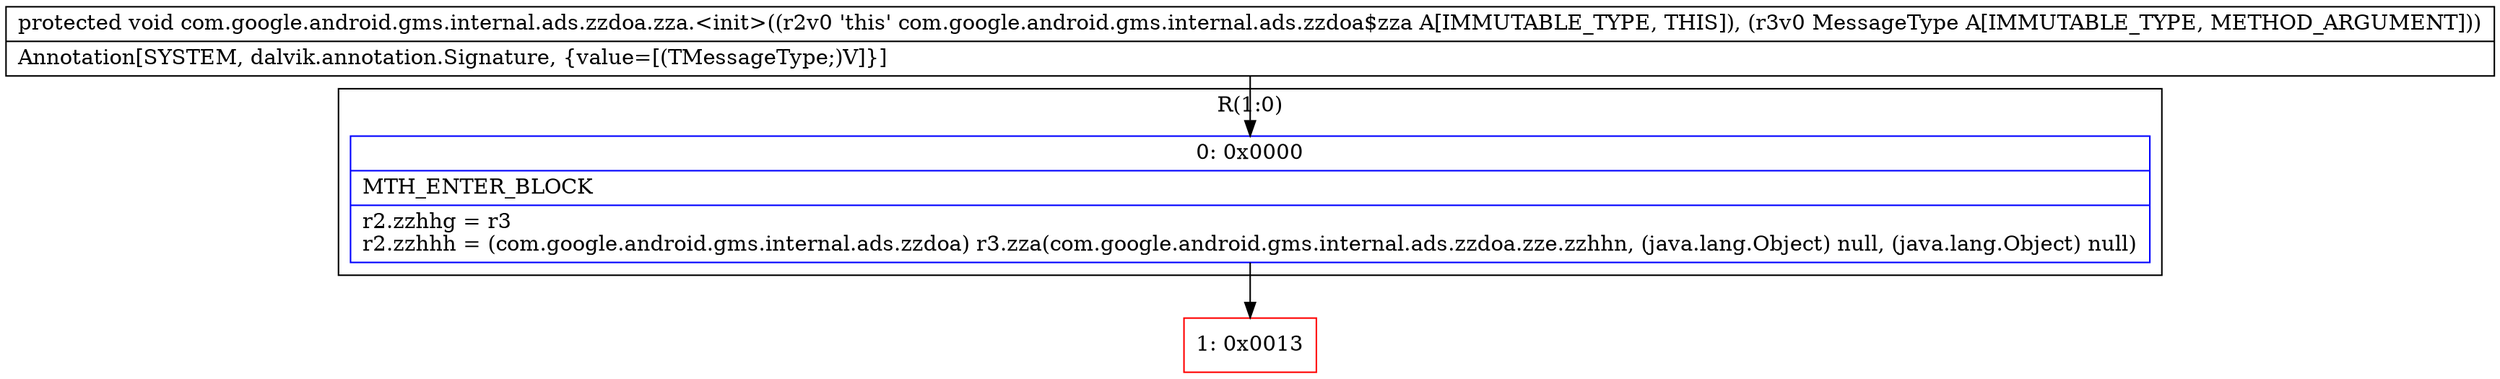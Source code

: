 digraph "CFG forcom.google.android.gms.internal.ads.zzdoa.zza.\<init\>(Lcom\/google\/android\/gms\/internal\/ads\/zzdoa;)V" {
subgraph cluster_Region_1120914081 {
label = "R(1:0)";
node [shape=record,color=blue];
Node_0 [shape=record,label="{0\:\ 0x0000|MTH_ENTER_BLOCK\l|r2.zzhhg = r3\lr2.zzhhh = (com.google.android.gms.internal.ads.zzdoa) r3.zza(com.google.android.gms.internal.ads.zzdoa.zze.zzhhn, (java.lang.Object) null, (java.lang.Object) null)\l}"];
}
Node_1 [shape=record,color=red,label="{1\:\ 0x0013}"];
MethodNode[shape=record,label="{protected void com.google.android.gms.internal.ads.zzdoa.zza.\<init\>((r2v0 'this' com.google.android.gms.internal.ads.zzdoa$zza A[IMMUTABLE_TYPE, THIS]), (r3v0 MessageType A[IMMUTABLE_TYPE, METHOD_ARGUMENT]))  | Annotation[SYSTEM, dalvik.annotation.Signature, \{value=[(TMessageType;)V]\}]\l}"];
MethodNode -> Node_0;
Node_0 -> Node_1;
}

